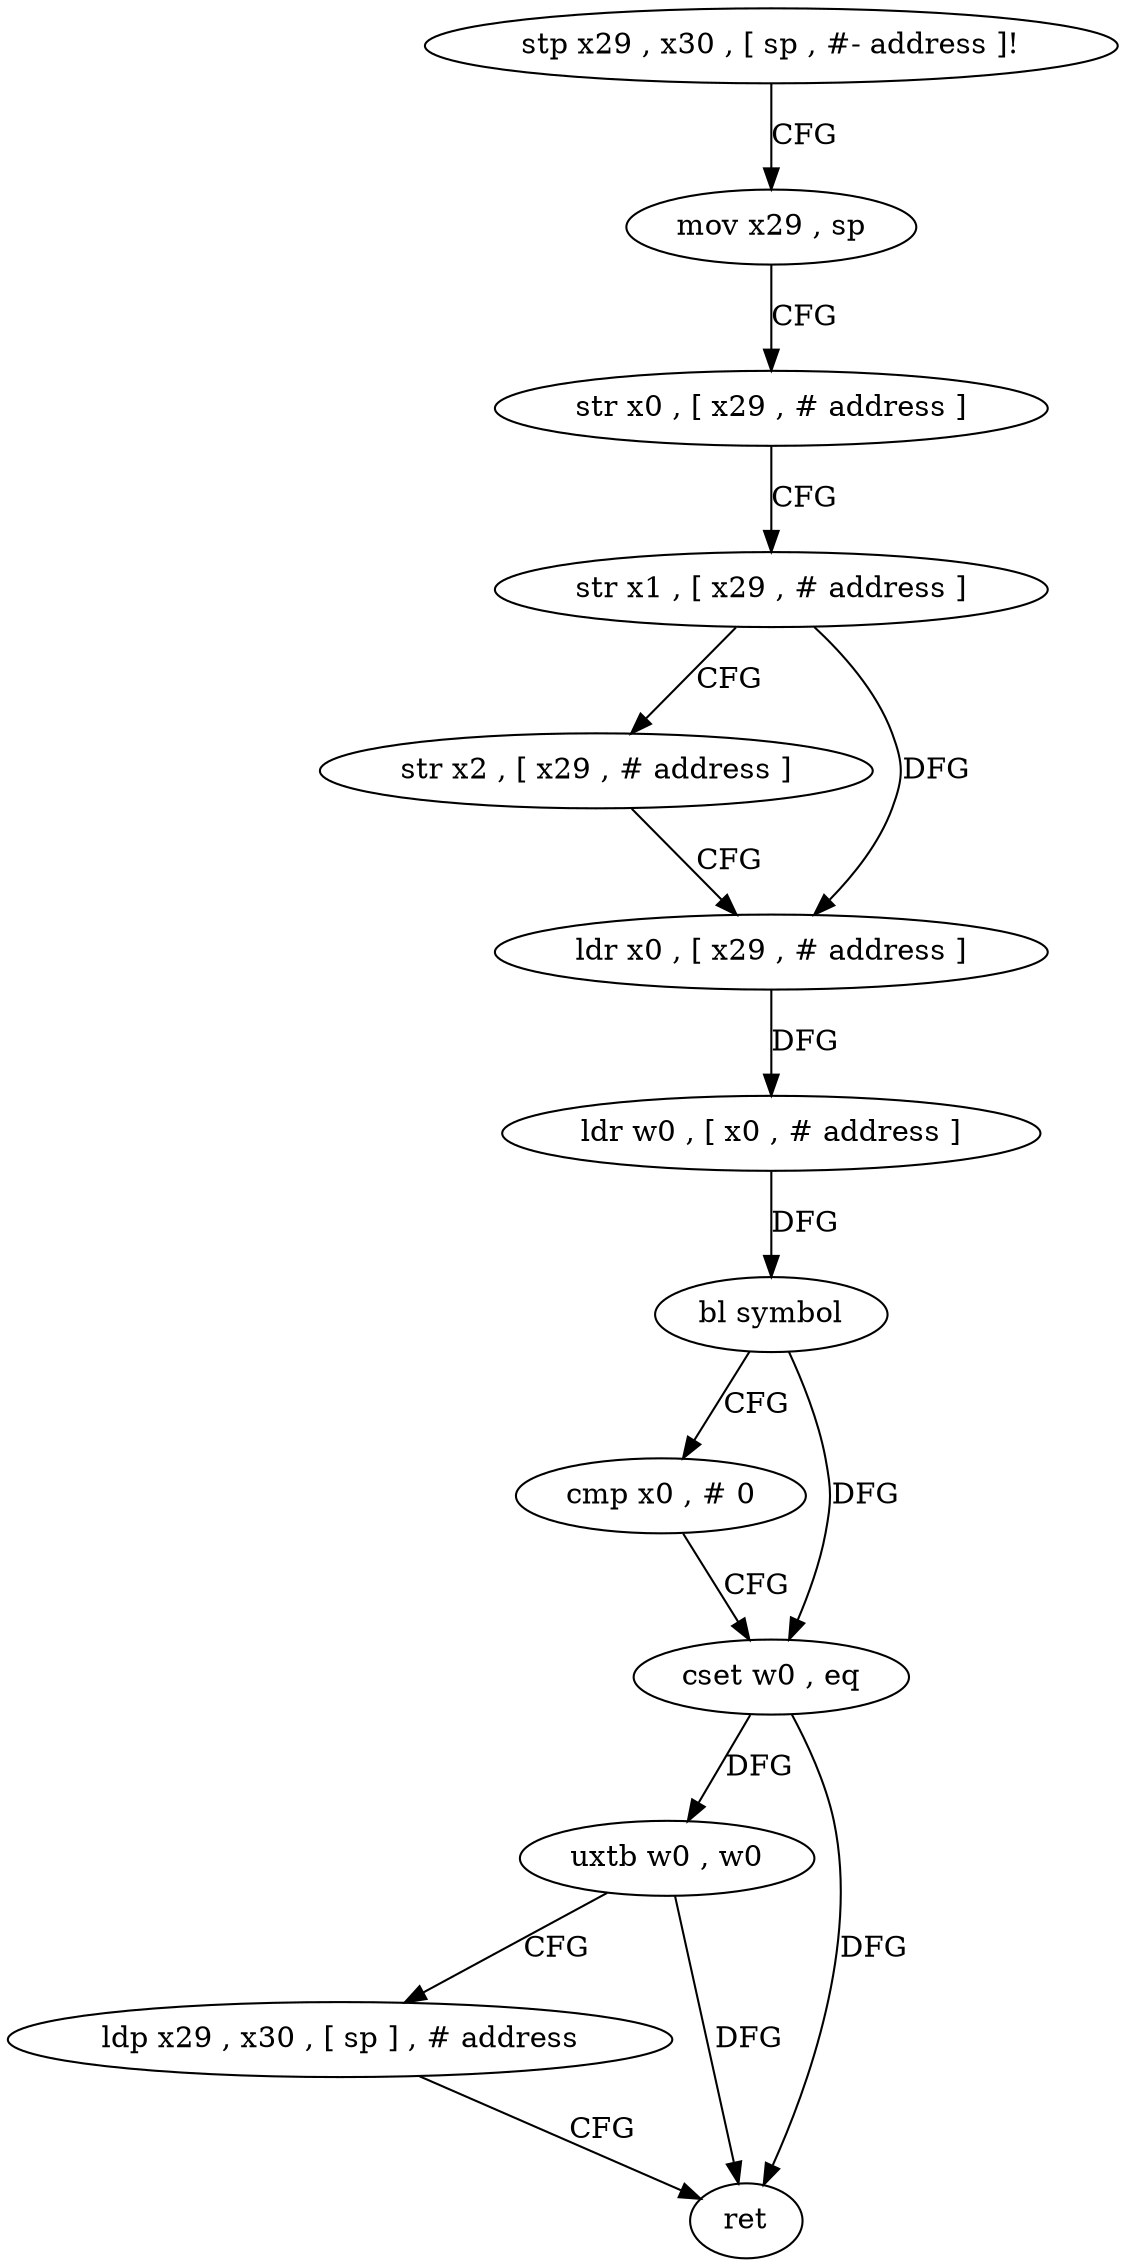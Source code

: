 digraph "func" {
"4219728" [label = "stp x29 , x30 , [ sp , #- address ]!" ]
"4219732" [label = "mov x29 , sp" ]
"4219736" [label = "str x0 , [ x29 , # address ]" ]
"4219740" [label = "str x1 , [ x29 , # address ]" ]
"4219744" [label = "str x2 , [ x29 , # address ]" ]
"4219748" [label = "ldr x0 , [ x29 , # address ]" ]
"4219752" [label = "ldr w0 , [ x0 , # address ]" ]
"4219756" [label = "bl symbol" ]
"4219760" [label = "cmp x0 , # 0" ]
"4219764" [label = "cset w0 , eq" ]
"4219768" [label = "uxtb w0 , w0" ]
"4219772" [label = "ldp x29 , x30 , [ sp ] , # address" ]
"4219776" [label = "ret" ]
"4219728" -> "4219732" [ label = "CFG" ]
"4219732" -> "4219736" [ label = "CFG" ]
"4219736" -> "4219740" [ label = "CFG" ]
"4219740" -> "4219744" [ label = "CFG" ]
"4219740" -> "4219748" [ label = "DFG" ]
"4219744" -> "4219748" [ label = "CFG" ]
"4219748" -> "4219752" [ label = "DFG" ]
"4219752" -> "4219756" [ label = "DFG" ]
"4219756" -> "4219760" [ label = "CFG" ]
"4219756" -> "4219764" [ label = "DFG" ]
"4219760" -> "4219764" [ label = "CFG" ]
"4219764" -> "4219768" [ label = "DFG" ]
"4219764" -> "4219776" [ label = "DFG" ]
"4219768" -> "4219772" [ label = "CFG" ]
"4219768" -> "4219776" [ label = "DFG" ]
"4219772" -> "4219776" [ label = "CFG" ]
}
